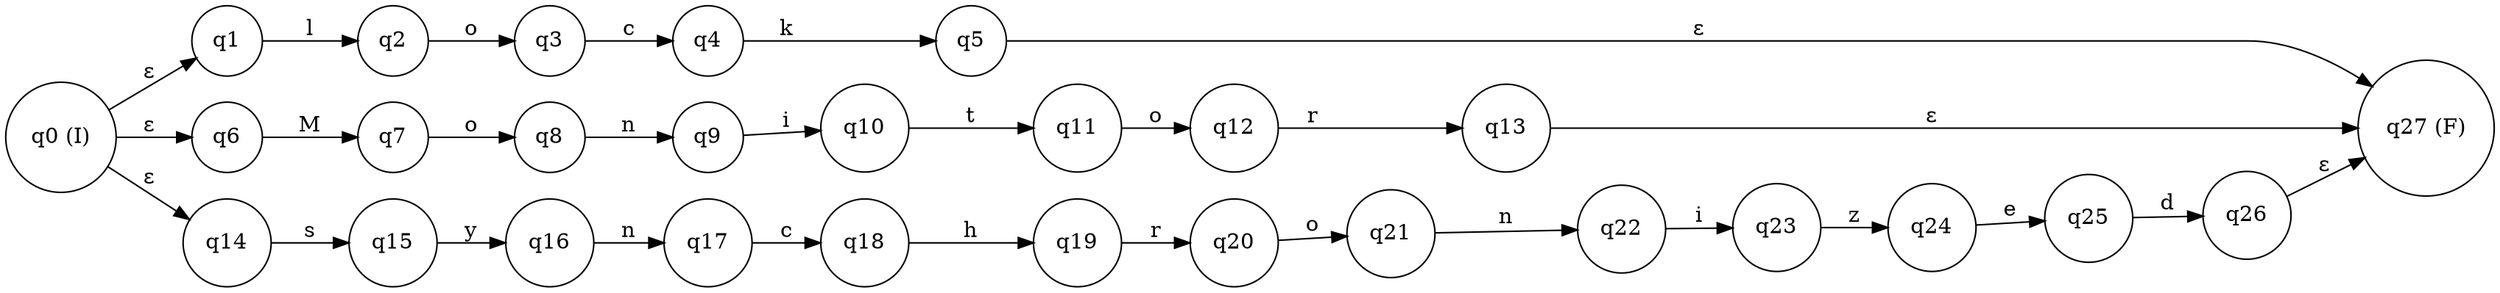 digraph finite_state_machine {
rankdir=LR;
node [shape = circle];
q0 [label="q0 (I)"];
q1 [label="q1"];
q2 [label="q2"];
q3 [label="q3"];
q4 [label="q4"];
q5 [label="q5"];
q6 [label="q6"];
q7 [label="q7"];
q8 [label="q8"];
q9 [label="q9"];
q10 [label="q10"];
q11 [label="q11"];
q12 [label="q12"];
q13 [label="q13"];
q14 [label="q14"];
q15 [label="q15"];
q16 [label="q16"];
q17 [label="q17"];
q18 [label="q18"];
q19 [label="q19"];
q20 [label="q20"];
q21 [label="q21"];
q22 [label="q22"];
q23 [label="q23"];
q24 [label="q24"];
q25 [label="q25"];
q26 [label="q26"];
q27 [label="q27 (F)"];
q0 -> q1 [label="ε"];
q1 -> q2 [label="l"];
q2 -> q3 [label="o"];
q3 -> q4 [label="c"];
q4 -> q5 [label="k"];
q0 -> q6 [label="ε"];
q6 -> q7 [label="M"];
q7 -> q8 [label="o"];
q8 -> q9 [label="n"];
q9 -> q10 [label="i"];
q10 -> q11 [label="t"];
q11 -> q12 [label="o"];
q12 -> q13 [label="r"];
q0 -> q14 [label="ε"];
q14 -> q15 [label="s"];
q15 -> q16 [label="y"];
q16 -> q17 [label="n"];
q17 -> q18 [label="c"];
q18 -> q19 [label="h"];
q19 -> q20 [label="r"];
q20 -> q21 [label="o"];
q21 -> q22 [label="n"];
q22 -> q23 [label="i"];
q23 -> q24 [label="z"];
q24 -> q25 [label="e"];
q25 -> q26 [label="d"];
q5 -> q27 [label="ε"];
q13 -> q27 [label="ε"];
q26 -> q27 [label="ε"];
}
